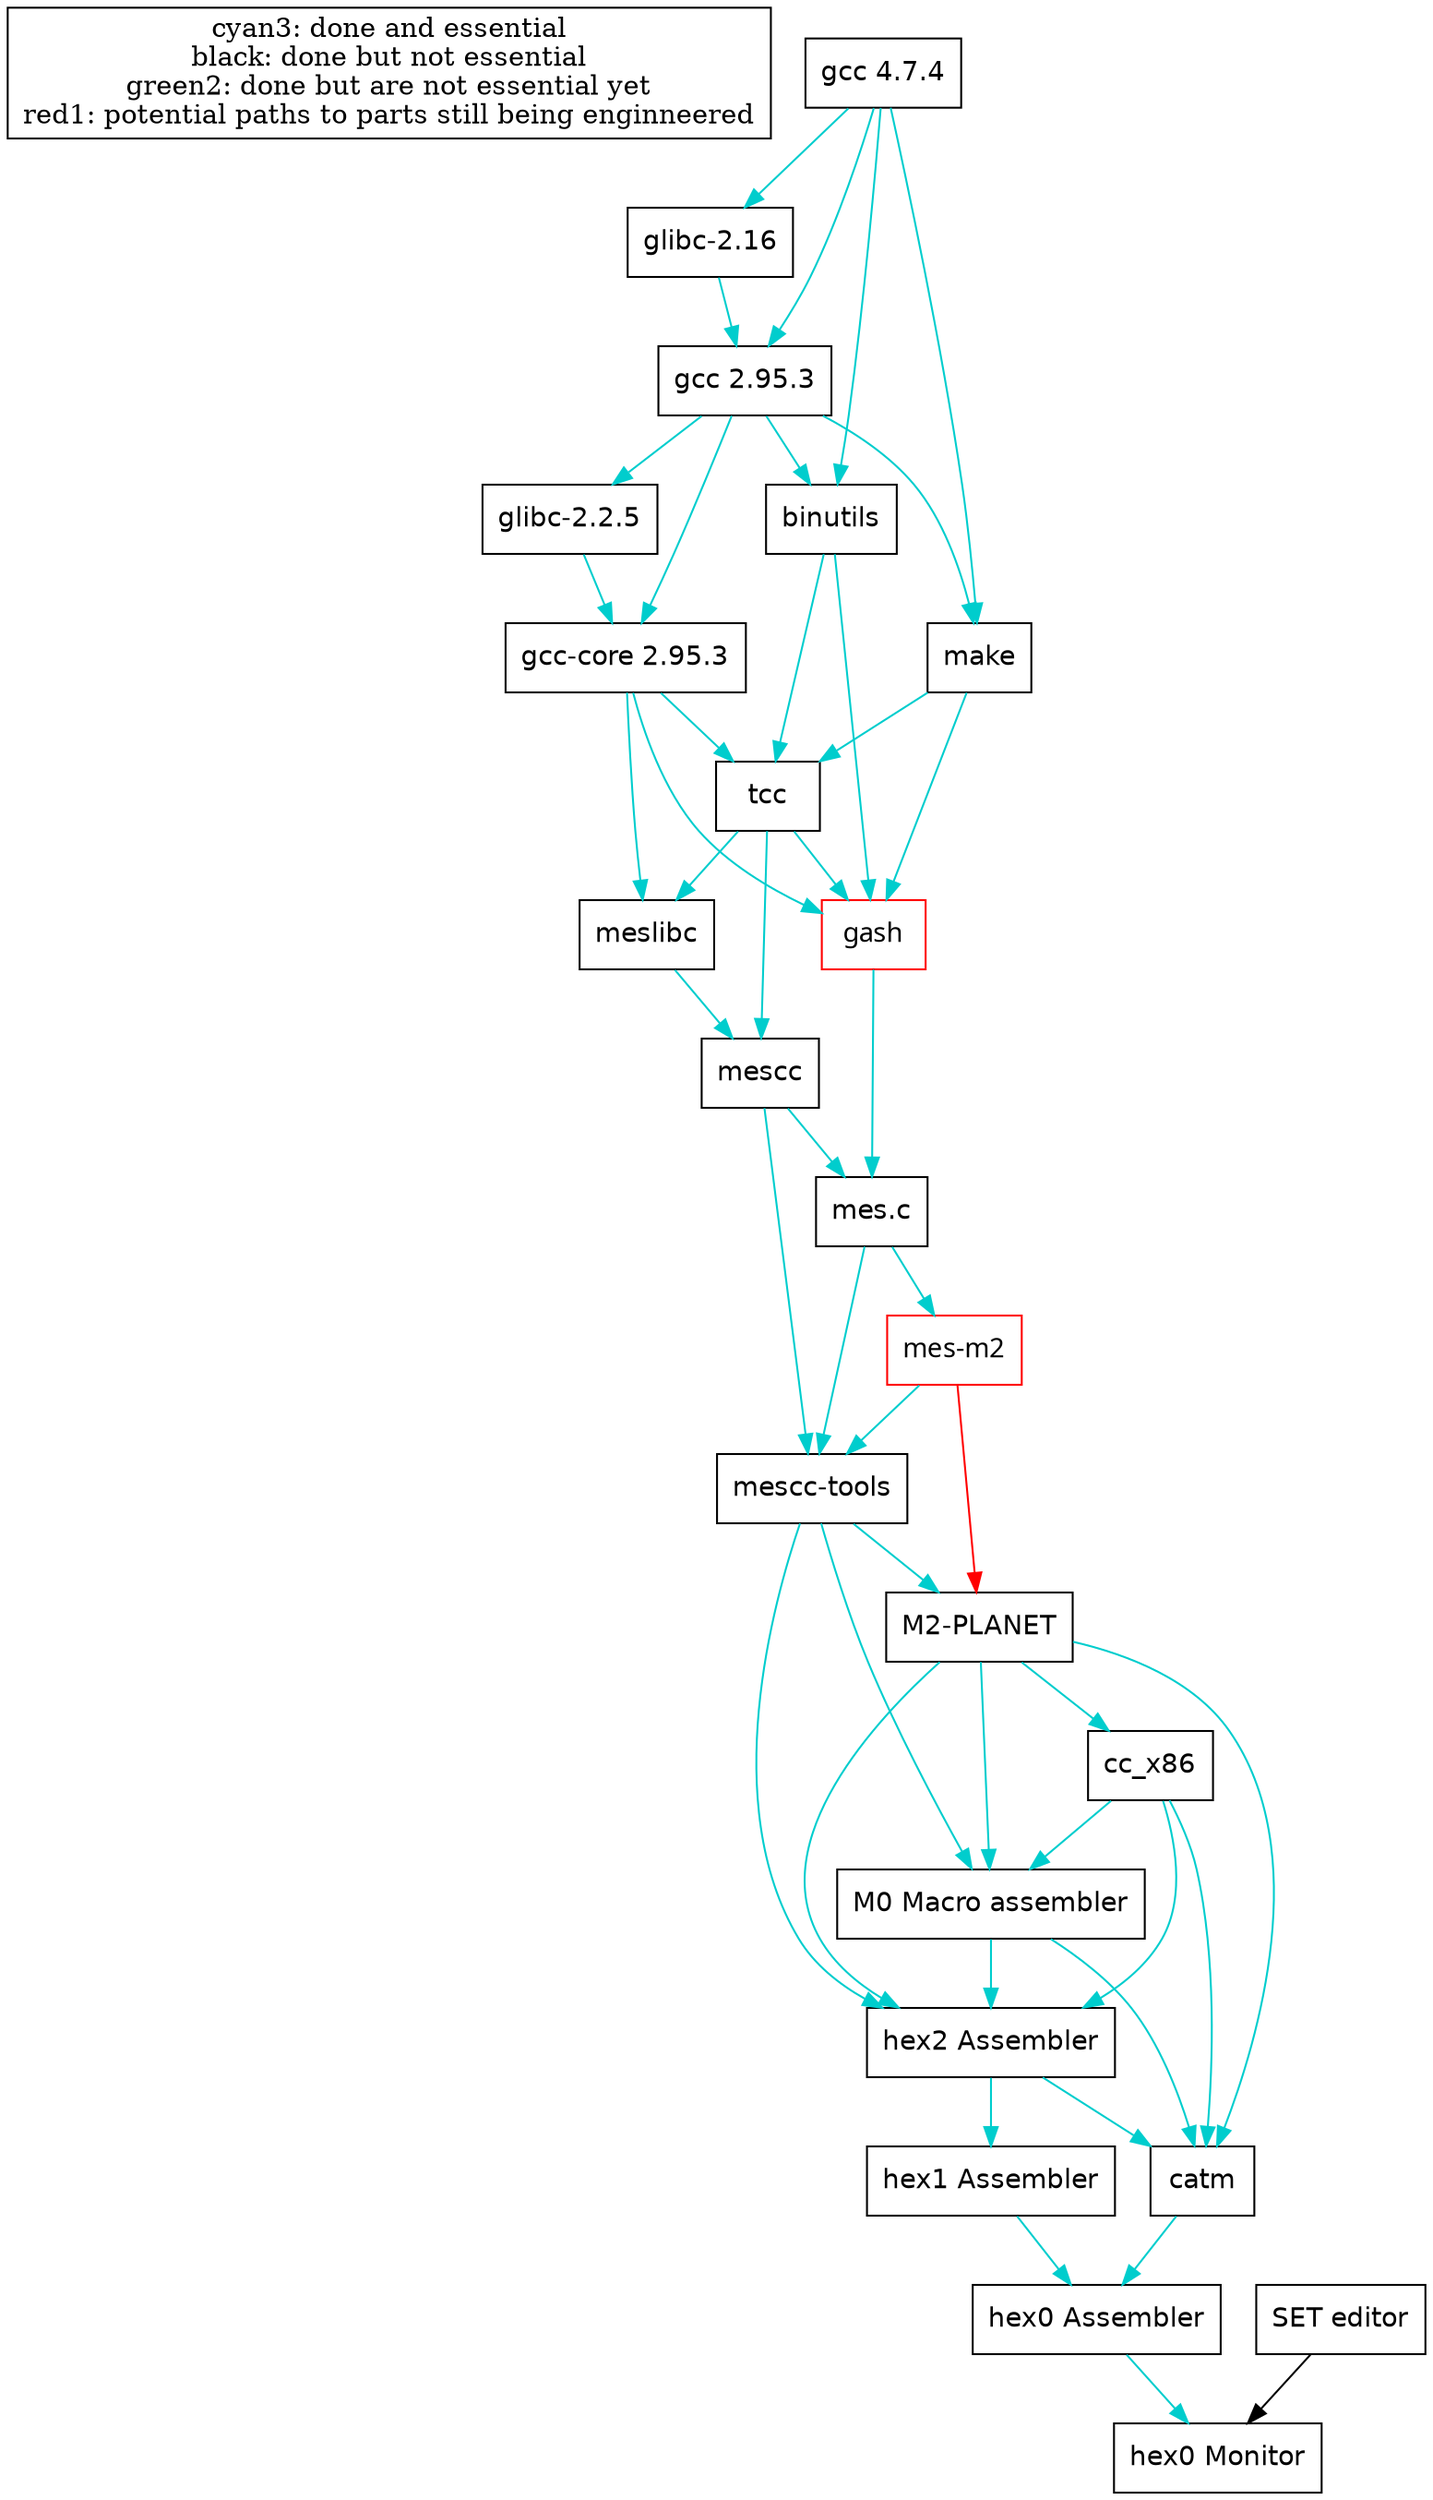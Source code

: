 digraph "Current bootstrap Map" {
	"NULL"  [label = "cyan3: done and essential\nblack: done but not essential\ngreen2: done but are not essential yet\nred1: potential paths to parts still being enginneered", shape = box];

	"hex0-monitor" [label = "hex0 Monitor", shape = box, fontname = Helvetica];
	"hex0-assembler" [label = "hex0 Assembler", shape = box, fontname = Helvetica];
	"hex1-assembler" [label = "hex1 Assembler", shape = box, fontname = Helvetica];
	"hex2-assembler" [label = "hex2 Assembler", shape = box, fontname = Helvetica];
	"M0-Macro" [label = "M0 Macro assembler", shape = box, fontname = Helvetica];
	"cc_x86" [label = "cc_x86", shape = box, fontname = Helvetica];
	"M2-Planet" [label = "M2-PLANET", shape = box, fontname = Helvetica];
	"mescc-tools" [label = "mescc-tools", shape = box, fontname = Helvetica];
	"mes-m2" [label = "mes-m2", color = red, shape = box, fontname = Helventica];
	"mes.c" [label = "mes.c", shape = box, fontname = Helvetica];
	"mescc" [label = "mescc", shape = box, fontname = Helvetica];
	"meslibc" [label = "meslibc", shape = box, fontname = Helvetica];
	"gash" [label = "gash", color = red, shape = box, fontname = Helventica];
	"tcc" [label = "tcc", shape = box, fontname = Helvetica];
	"gcc-core 2.95.3" [label = "gcc-core 2.95.3", shape = box, fontname = Helvetica];
	"make" [label = "make", shape = box, fontname = Helvetica];
	"binutils" [label = "binutils", shape = box, fontname = Helvetica];
	"glibc-2.2.5" [label = "glibc-2.2.5", shape = box, fontname = Helvetica];
	"glibc-2.16" [label = "glibc-2.16", shape = box, fontname = Helvetica];
	"gcc 2.95.3" [label = "gcc 2.95.3", shape = box, fontname = Helvetica];
	"gcc 4.7.4" [label = "gcc 4.7.4", shape = box, fontname = Helvetica];

	"catm" [label = "catm", shape = box, fontname = Helvetica];
	"SET" [label = "SET editor", shape = box, fontname = Helvetica];

	"M0-Macro" -> "catm" [color = cyan3];
	"M0-Macro" -> "hex2-assembler" [color = cyan3];
	"SET" -> "hex0-monitor" [color = black];
	"catm" -> "hex0-assembler" [color = cyan3];
	"cc_x86" -> "M0-Macro" [color = cyan3];
	"cc_x86" -> "catm" [color = cyan3];
	"cc_x86" -> "hex2-assembler" [color = cyan3];
	"hex0-assembler" -> "hex0-monitor" [color = cyan3];
	"hex1-assembler" -> "hex0-assembler" [color = cyan3];
	"hex2-assembler" -> "catm" [color = cyan3];
	"hex2-assembler" -> "hex1-assembler" [color = cyan3];
	"M2-Planet" -> "cc_x86" [color = cyan3];
	"M2-Planet" -> "catm" [color = cyan3];
	"M2-Planet" -> "M0-Macro" [color = cyan3];
	"M2-Planet" -> "hex2-assembler" [color = cyan3];
	"mes-m2" -> "M2-Planet" [color = red1];
	"mes-m2" -> "mescc-tools" [color = cyan3];
	"mescc-tools" -> "M0-Macro" [color = cyan3];
	"mescc-tools" -> "hex2-assembler" [color = cyan3];
	"mescc-tools" -> "M2-Planet" [color = cyan3];
	"mes.c" -> "mes-m2" [color = cyan3];
	"mes.c" -> "mescc-tools" [color = cyan3];
	"mescc" -> "mes.c" [color = cyan3];
	"mescc" -> "mescc-tools" [color = cyan3];
	"gash" -> "mes.c" [color = cyan3];
	"tcc" -> "gash" [color = cyan3];
	"tcc" -> "mescc" [color = cyan3];
	"meslibc" -> "mescc" [color = cyan3];
	"tcc" -> "meslibc" [color = cyan3];
	"gcc-core 2.95.3" -> "tcc" [color = cyan3];
	"make" -> "tcc" [color = cyan3];
	"binutils" -> "tcc" [color = cyan3];
	"gcc-core 2.95.3" -> "gash" [color = cyan3];
	"binutils" -> "gash" [color = cyan3];
	"make" -> "gash" [color = cyan3];
	"gcc-core 2.95.3" -> "meslibc" [color = cyan3];
	"glibc-2.2.5" -> "gcc-core 2.95.3" [color = cyan3];
	"gcc 2.95.3" -> "gcc-core 2.95.3" [color = cyan3];
	"gcc 2.95.3" -> "make" [color = cyan3];
	"gcc 2.95.3" -> "binutils" [color = cyan3];
	"gcc 4.7.4" -> "make" [color = cyan3];
	"gcc 4.7.4" -> "binutils" [color = cyan3];
	"gcc 2.95.3" -> "glibc-2.2.5" [color = cyan3];
	"glibc-2.16" -> "gcc 2.95.3" [color = cyan3];
	"gcc 4.7.4" -> "gcc 2.95.3" [color = cyan3];
	"gcc 4.7.4" -> "glibc-2.16" [color = cyan3];
}
